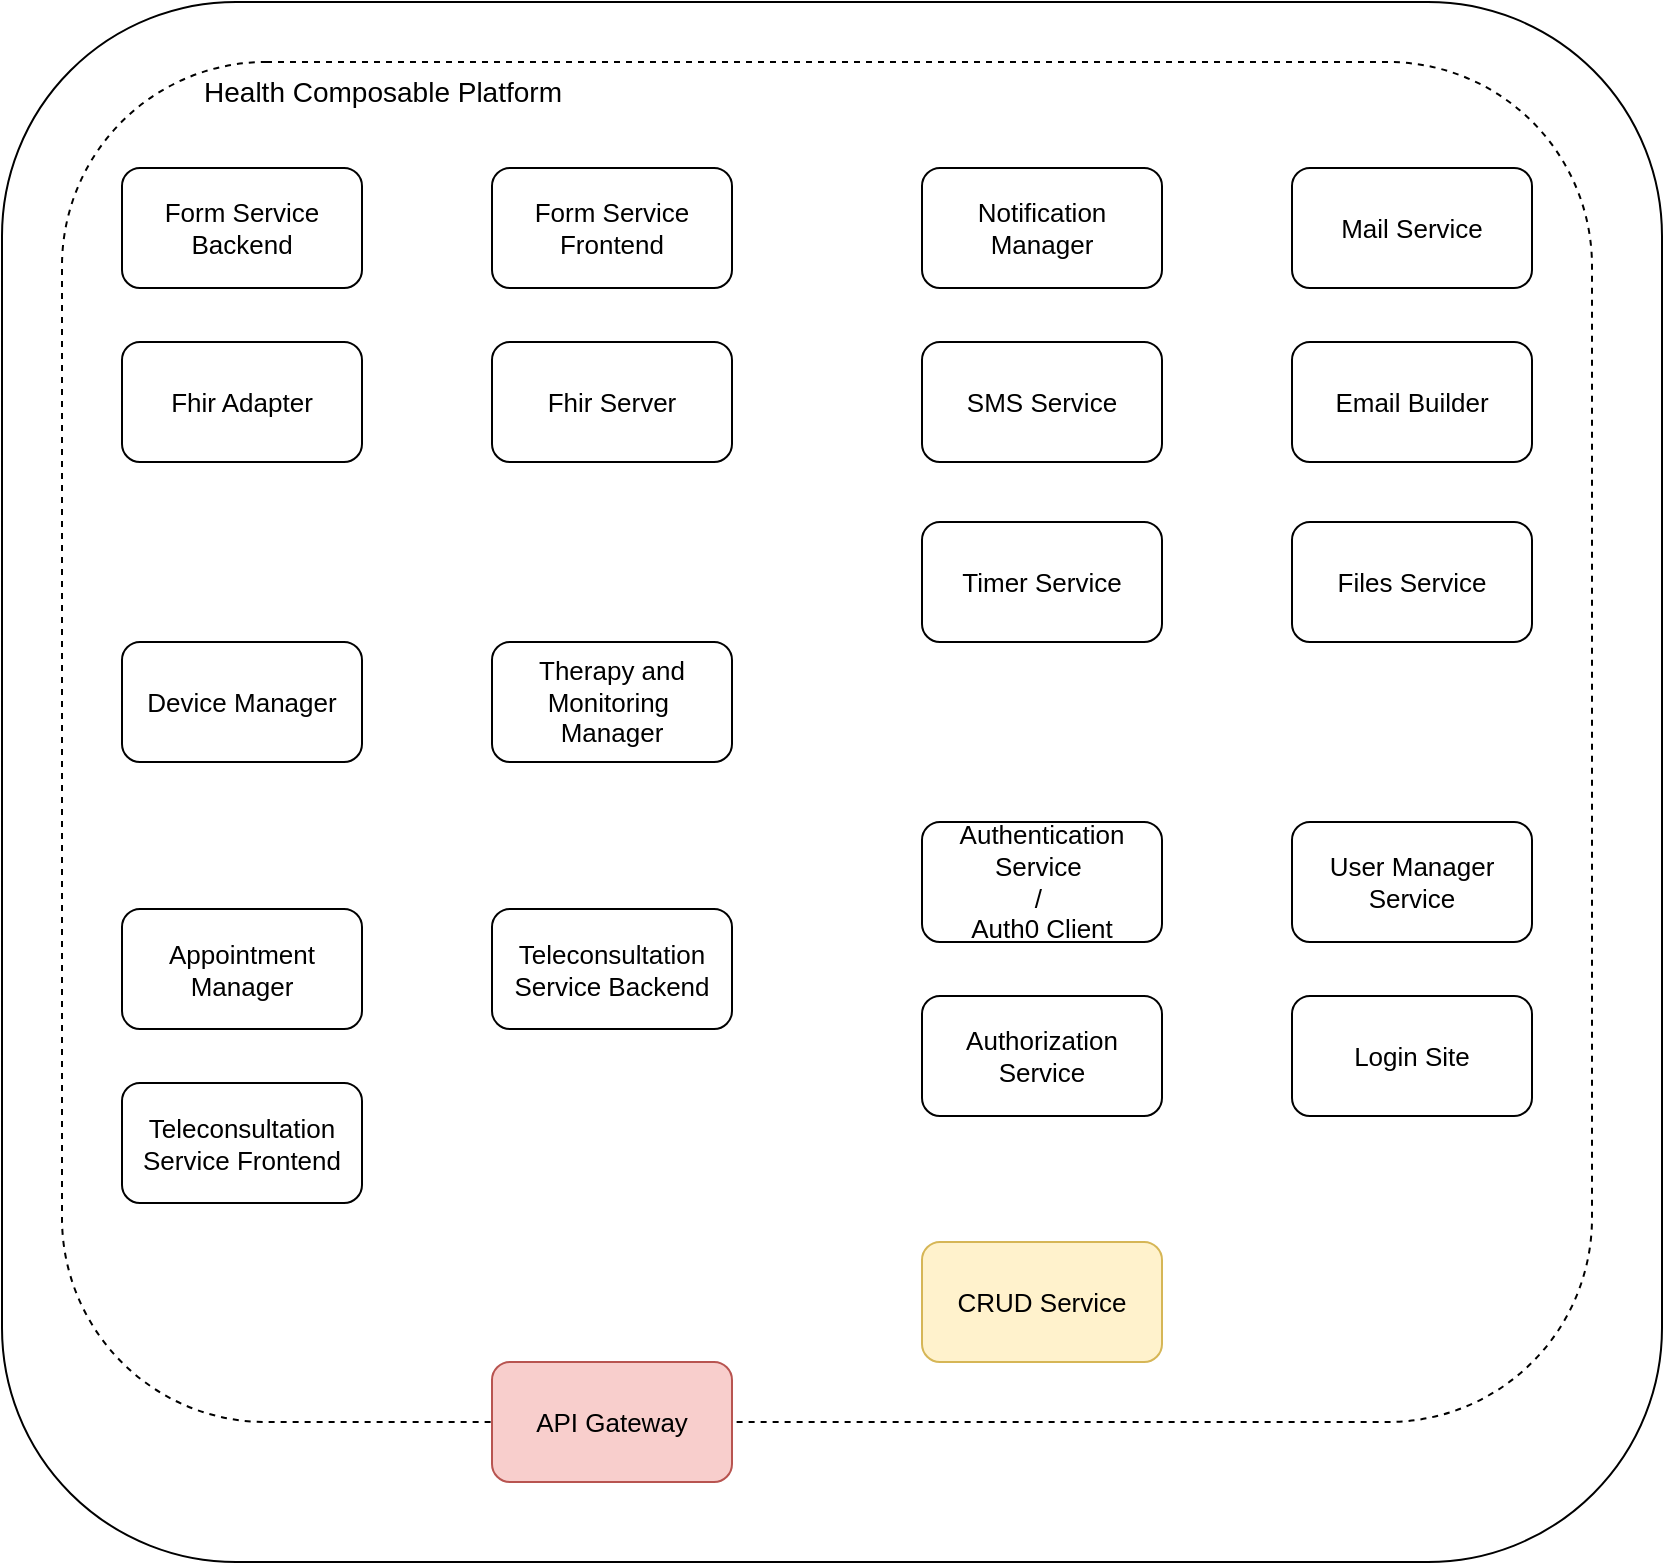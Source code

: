 <mxfile version="27.0.6">
  <diagram name="Page-1" id="6AMU0Ud-SFyGVthSRizk">
    <mxGraphModel dx="1251" dy="735" grid="1" gridSize="10" guides="1" tooltips="1" connect="1" arrows="1" fold="1" page="1" pageScale="1" pageWidth="850" pageHeight="1100" math="0" shadow="0">
      <root>
        <mxCell id="0" />
        <mxCell id="1" parent="0" />
        <mxCell id="Wx-3gpha0FLeQevEmSP5-50" value="" style="rounded=1;whiteSpace=wrap;html=1;fillColor=none;" vertex="1" parent="1">
          <mxGeometry x="60" y="60" width="830" height="780" as="geometry" />
        </mxCell>
        <mxCell id="Wx-3gpha0FLeQevEmSP5-62" value="" style="rounded=1;whiteSpace=wrap;html=1;fillColor=none;dashed=1;" vertex="1" parent="1">
          <mxGeometry x="90" y="90" width="765" height="680" as="geometry" />
        </mxCell>
        <mxCell id="Wx-3gpha0FLeQevEmSP5-3" value="Form Service Backend" style="rounded=1;whiteSpace=wrap;html=1;fontSize=13;" vertex="1" parent="1">
          <mxGeometry x="120" y="143" width="120" height="60" as="geometry" />
        </mxCell>
        <mxCell id="Wx-3gpha0FLeQevEmSP5-4" value="Form Service Frontend" style="rounded=1;whiteSpace=wrap;html=1;fontSize=13;" vertex="1" parent="1">
          <mxGeometry x="305" y="143" width="120" height="60" as="geometry" />
        </mxCell>
        <mxCell id="Wx-3gpha0FLeQevEmSP5-20" value="Device Manager" style="rounded=1;whiteSpace=wrap;html=1;fontSize=13;" vertex="1" parent="1">
          <mxGeometry x="120" y="380" width="120" height="60" as="geometry" />
        </mxCell>
        <mxCell id="Wx-3gpha0FLeQevEmSP5-21" value="Therapy and Monitoring&amp;nbsp; Manager" style="rounded=1;whiteSpace=wrap;html=1;fontSize=13;" vertex="1" parent="1">
          <mxGeometry x="305" y="380" width="120" height="60" as="geometry" />
        </mxCell>
        <mxCell id="Wx-3gpha0FLeQevEmSP5-28" value="Authentication Service&amp;nbsp;&lt;div&gt;/&amp;nbsp;&lt;div&gt;Auth0 Client&lt;/div&gt;&lt;/div&gt;" style="rounded=1;whiteSpace=wrap;html=1;fontSize=13;" vertex="1" parent="1">
          <mxGeometry x="520" y="470" width="120" height="60" as="geometry" />
        </mxCell>
        <mxCell id="Wx-3gpha0FLeQevEmSP5-29" value="User Manager Service" style="rounded=1;whiteSpace=wrap;html=1;fontSize=13;" vertex="1" parent="1">
          <mxGeometry x="705" y="470" width="120" height="60" as="geometry" />
        </mxCell>
        <mxCell id="Wx-3gpha0FLeQevEmSP5-31" value="Authorization Service" style="rounded=1;whiteSpace=wrap;html=1;fontSize=13;" vertex="1" parent="1">
          <mxGeometry x="520" y="557" width="120" height="60" as="geometry" />
        </mxCell>
        <mxCell id="Wx-3gpha0FLeQevEmSP5-32" value="Login Site" style="rounded=1;whiteSpace=wrap;html=1;fontSize=13;" vertex="1" parent="1">
          <mxGeometry x="705" y="557" width="120" height="60" as="geometry" />
        </mxCell>
        <mxCell id="Wx-3gpha0FLeQevEmSP5-34" value="Appointment Manager" style="rounded=1;whiteSpace=wrap;html=1;fontSize=13;" vertex="1" parent="1">
          <mxGeometry x="120" y="513.5" width="120" height="60" as="geometry" />
        </mxCell>
        <mxCell id="Wx-3gpha0FLeQevEmSP5-35" value="Teleconsultation Service Backend" style="rounded=1;whiteSpace=wrap;html=1;fontSize=13;" vertex="1" parent="1">
          <mxGeometry x="305" y="513.5" width="120" height="60" as="geometry" />
        </mxCell>
        <mxCell id="Wx-3gpha0FLeQevEmSP5-37" value="&lt;span style=&quot;caret-color: rgba(0, 0, 0, 0);&quot;&gt;Teleconsultation Service Frontend&lt;/span&gt;" style="rounded=1;whiteSpace=wrap;html=1;fontSize=13;" vertex="1" parent="1">
          <mxGeometry x="120" y="600.5" width="120" height="60" as="geometry" />
        </mxCell>
        <mxCell id="Wx-3gpha0FLeQevEmSP5-40" value="Notification Manager" style="rounded=1;whiteSpace=wrap;html=1;fontSize=13;" vertex="1" parent="1">
          <mxGeometry x="520" y="143" width="120" height="60" as="geometry" />
        </mxCell>
        <mxCell id="Wx-3gpha0FLeQevEmSP5-41" value="Mail Service" style="rounded=1;whiteSpace=wrap;html=1;fontSize=13;" vertex="1" parent="1">
          <mxGeometry x="705" y="143" width="120" height="60" as="geometry" />
        </mxCell>
        <mxCell id="Wx-3gpha0FLeQevEmSP5-43" value="&lt;span style=&quot;caret-color: rgba(0, 0, 0, 0);&quot;&gt;SMS Service&lt;/span&gt;" style="rounded=1;whiteSpace=wrap;html=1;fontSize=13;" vertex="1" parent="1">
          <mxGeometry x="520" y="230" width="120" height="60" as="geometry" />
        </mxCell>
        <mxCell id="Wx-3gpha0FLeQevEmSP5-44" value="Email Builder" style="rounded=1;whiteSpace=wrap;html=1;fontSize=13;" vertex="1" parent="1">
          <mxGeometry x="705" y="230" width="120" height="60" as="geometry" />
        </mxCell>
        <mxCell id="Wx-3gpha0FLeQevEmSP5-45" value="&lt;span style=&quot;caret-color: rgba(0, 0, 0, 0);&quot;&gt;Timer Service&lt;/span&gt;" style="rounded=1;whiteSpace=wrap;html=1;fontSize=13;" vertex="1" parent="1">
          <mxGeometry x="520" y="320" width="120" height="60" as="geometry" />
        </mxCell>
        <mxCell id="Wx-3gpha0FLeQevEmSP5-46" value="&lt;span style=&quot;caret-color: rgba(0, 0, 0, 0);&quot;&gt;Files Service&lt;/span&gt;" style="rounded=1;whiteSpace=wrap;html=1;fontSize=13;" vertex="1" parent="1">
          <mxGeometry x="705" y="320" width="120" height="60" as="geometry" />
        </mxCell>
        <mxCell id="Wx-3gpha0FLeQevEmSP5-54" value="CRUD Service" style="rounded=1;whiteSpace=wrap;html=1;fontSize=13;fillColor=#fff2cc;strokeColor=#d6b656;" vertex="1" parent="1">
          <mxGeometry x="520" y="680" width="120" height="60" as="geometry" />
        </mxCell>
        <mxCell id="Wx-3gpha0FLeQevEmSP5-5" value="Fhir Adapter" style="rounded=1;whiteSpace=wrap;html=1;fontSize=13;" vertex="1" parent="1">
          <mxGeometry x="120" y="230" width="120" height="60" as="geometry" />
        </mxCell>
        <mxCell id="Wx-3gpha0FLeQevEmSP5-6" value="Fhir Server" style="rounded=1;whiteSpace=wrap;html=1;fontSize=13;" vertex="1" parent="1">
          <mxGeometry x="305" y="230" width="120" height="60" as="geometry" />
        </mxCell>
        <mxCell id="Wx-3gpha0FLeQevEmSP5-61" value="API Gateway" style="rounded=1;whiteSpace=wrap;html=1;fontSize=13;fillColor=#f8cecc;strokeColor=#b85450;" vertex="1" parent="1">
          <mxGeometry x="305" y="740" width="120" height="60" as="geometry" />
        </mxCell>
        <mxCell id="Wx-3gpha0FLeQevEmSP5-63" value="Health Composable Platform" style="text;html=1;align=center;verticalAlign=middle;resizable=0;points=[];autosize=1;strokeColor=none;fillColor=none;fontSize=14;" vertex="1" parent="1">
          <mxGeometry x="150" y="90" width="200" height="30" as="geometry" />
        </mxCell>
      </root>
    </mxGraphModel>
  </diagram>
</mxfile>
